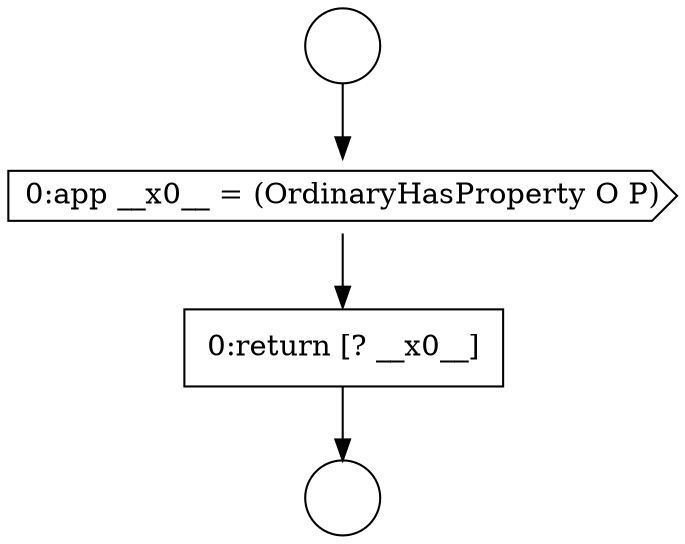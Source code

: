 digraph {
  node1613 [shape=circle label=" " color="black" fillcolor="white" style=filled]
  node1615 [shape=cds, label=<<font color="black">0:app __x0__ = (OrdinaryHasProperty O P)</font>> color="black" fillcolor="white" style=filled]
  node1616 [shape=none, margin=0, label=<<font color="black">
    <table border="0" cellborder="1" cellspacing="0" cellpadding="10">
      <tr><td align="left">0:return [? __x0__]</td></tr>
    </table>
  </font>> color="black" fillcolor="white" style=filled]
  node1614 [shape=circle label=" " color="black" fillcolor="white" style=filled]
  node1613 -> node1615 [ color="black"]
  node1615 -> node1616 [ color="black"]
  node1616 -> node1614 [ color="black"]
}
